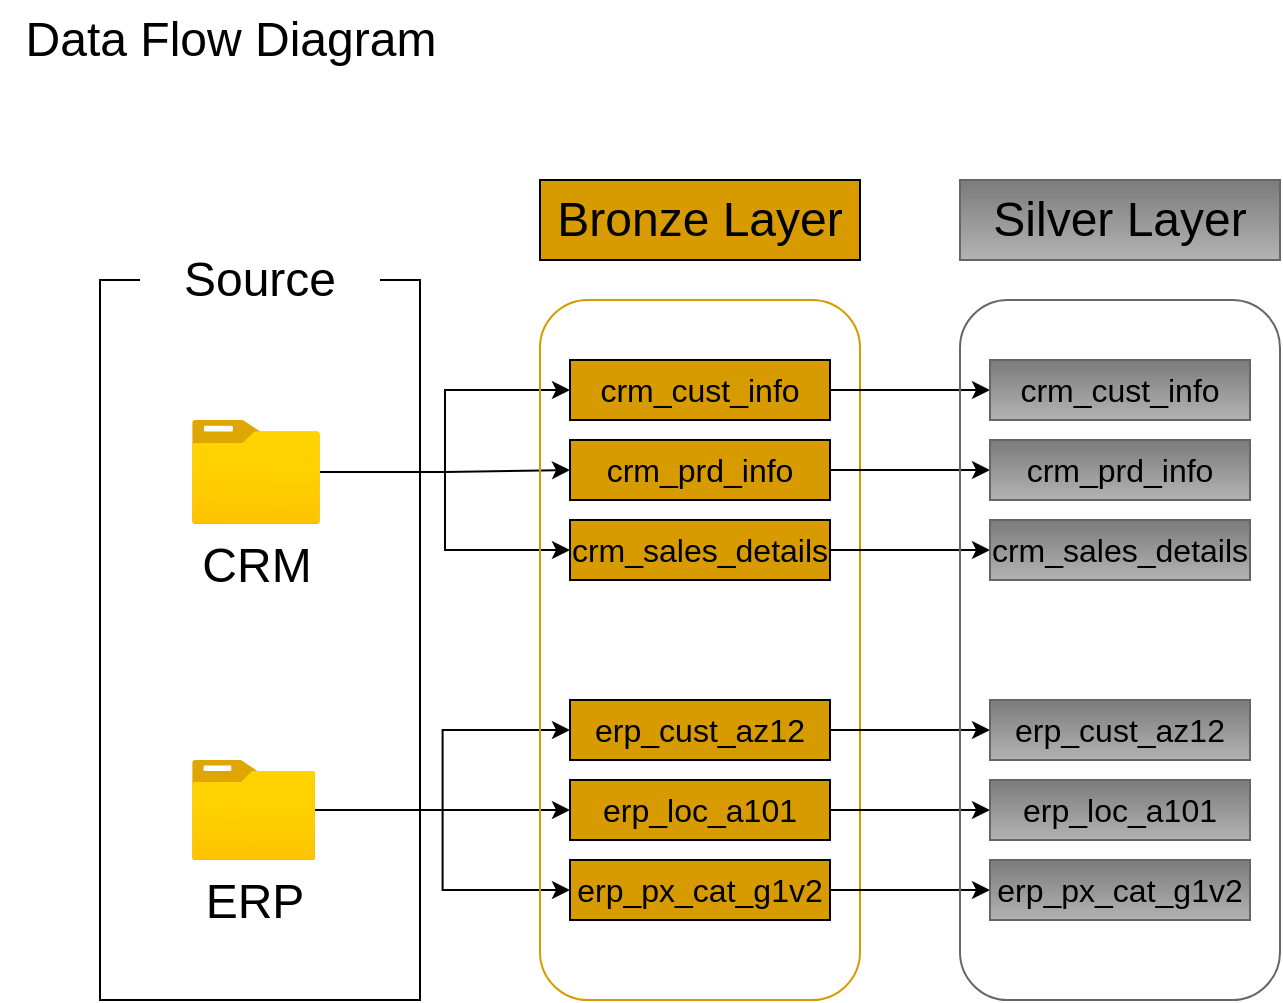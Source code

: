 <mxfile version="27.0.9">
  <diagram name="Page-1" id="p6S8d2LJfCZAT3pSfgUg">
    <mxGraphModel dx="1042" dy="626" grid="1" gridSize="10" guides="1" tooltips="1" connect="1" arrows="1" fold="1" page="1" pageScale="1" pageWidth="850" pageHeight="1100" math="0" shadow="0">
      <root>
        <mxCell id="0" />
        <mxCell id="1" parent="0" />
        <mxCell id="ArZ5RByDkAimdYd4TJhN-1" value="" style="rounded=0;whiteSpace=wrap;html=1;fillColor=none;" parent="1" vertex="1">
          <mxGeometry x="80" y="160" width="160" height="360" as="geometry" />
        </mxCell>
        <mxCell id="ArZ5RByDkAimdYd4TJhN-2" value="&lt;font style=&quot;font-size: 24px;&quot;&gt;Source&lt;/font&gt;" style="rounded=0;whiteSpace=wrap;html=1;strokeColor=none;" parent="1" vertex="1">
          <mxGeometry x="100" y="140" width="120" height="40" as="geometry" />
        </mxCell>
        <mxCell id="ArZ5RByDkAimdYd4TJhN-24" style="edgeStyle=orthogonalEdgeStyle;rounded=0;orthogonalLoop=1;jettySize=auto;html=1;entryX=0;entryY=0.5;entryDx=0;entryDy=0;" parent="1" source="ArZ5RByDkAimdYd4TJhN-4" target="ArZ5RByDkAimdYd4TJhN-12" edge="1">
          <mxGeometry relative="1" as="geometry" />
        </mxCell>
        <mxCell id="ArZ5RByDkAimdYd4TJhN-25" style="edgeStyle=orthogonalEdgeStyle;rounded=0;orthogonalLoop=1;jettySize=auto;html=1;entryX=0;entryY=0.5;entryDx=0;entryDy=0;" parent="1" source="ArZ5RByDkAimdYd4TJhN-4" target="ArZ5RByDkAimdYd4TJhN-18" edge="1">
          <mxGeometry relative="1" as="geometry" />
        </mxCell>
        <mxCell id="ArZ5RByDkAimdYd4TJhN-26" style="edgeStyle=orthogonalEdgeStyle;rounded=0;orthogonalLoop=1;jettySize=auto;html=1;entryX=0;entryY=0.5;entryDx=0;entryDy=0;" parent="1" source="ArZ5RByDkAimdYd4TJhN-4" target="ArZ5RByDkAimdYd4TJhN-19" edge="1">
          <mxGeometry relative="1" as="geometry" />
        </mxCell>
        <mxCell id="ArZ5RByDkAimdYd4TJhN-4" value="&lt;font style=&quot;font-size: 24px;&quot;&gt;CRM&lt;/font&gt;" style="image;aspect=fixed;html=1;points=[];align=center;fontSize=12;image=img/lib/azure2/general/Folder_Blank.svg;" parent="1" vertex="1">
          <mxGeometry x="126" y="230" width="64" height="51.94" as="geometry" />
        </mxCell>
        <mxCell id="ArZ5RByDkAimdYd4TJhN-27" style="edgeStyle=orthogonalEdgeStyle;rounded=0;orthogonalLoop=1;jettySize=auto;html=1;entryX=0;entryY=0.5;entryDx=0;entryDy=0;" parent="1" source="ArZ5RByDkAimdYd4TJhN-5" target="ArZ5RByDkAimdYd4TJhN-20" edge="1">
          <mxGeometry relative="1" as="geometry" />
        </mxCell>
        <mxCell id="ArZ5RByDkAimdYd4TJhN-28" style="edgeStyle=orthogonalEdgeStyle;rounded=0;orthogonalLoop=1;jettySize=auto;html=1;" parent="1" source="ArZ5RByDkAimdYd4TJhN-5" target="ArZ5RByDkAimdYd4TJhN-21" edge="1">
          <mxGeometry relative="1" as="geometry" />
        </mxCell>
        <mxCell id="ArZ5RByDkAimdYd4TJhN-29" style="edgeStyle=orthogonalEdgeStyle;rounded=0;orthogonalLoop=1;jettySize=auto;html=1;entryX=0;entryY=0.5;entryDx=0;entryDy=0;" parent="1" source="ArZ5RByDkAimdYd4TJhN-5" target="ArZ5RByDkAimdYd4TJhN-22" edge="1">
          <mxGeometry relative="1" as="geometry" />
        </mxCell>
        <mxCell id="ArZ5RByDkAimdYd4TJhN-5" value="&lt;font style=&quot;font-size: 24px;&quot;&gt;ERP&lt;/font&gt;" style="image;aspect=fixed;html=1;points=[];align=center;fontSize=12;image=img/lib/azure2/general/Folder_Blank.svg;" parent="1" vertex="1">
          <mxGeometry x="126" y="400" width="61.61" height="50" as="geometry" />
        </mxCell>
        <mxCell id="ArZ5RByDkAimdYd4TJhN-9" value="" style="rounded=1;whiteSpace=wrap;html=1;fillColor=none;strokeColor=#D79B00;" parent="1" vertex="1">
          <mxGeometry x="300" y="170" width="160" height="350" as="geometry" />
        </mxCell>
        <mxCell id="ArZ5RByDkAimdYd4TJhN-11" value="&lt;span style=&quot;font-size: 24px;&quot;&gt;Bronze Layer&lt;/span&gt;" style="rounded=0;whiteSpace=wrap;html=1;fillColor=#D79B00;" parent="1" vertex="1">
          <mxGeometry x="300" y="110" width="160" height="40" as="geometry" />
        </mxCell>
        <mxCell id="sdXDtNJpAzZ5GrNIGDsR-9" style="edgeStyle=orthogonalEdgeStyle;rounded=0;orthogonalLoop=1;jettySize=auto;html=1;entryX=0;entryY=0.5;entryDx=0;entryDy=0;" edge="1" parent="1" source="ArZ5RByDkAimdYd4TJhN-12" target="sdXDtNJpAzZ5GrNIGDsR-3">
          <mxGeometry relative="1" as="geometry" />
        </mxCell>
        <mxCell id="ArZ5RByDkAimdYd4TJhN-12" value="&lt;font style=&quot;font-size: 16px;&quot;&gt;crm_cust_info&lt;/font&gt;" style="rounded=0;whiteSpace=wrap;html=1;fillColor=#D79B00;" parent="1" vertex="1">
          <mxGeometry x="315" y="200" width="130" height="30" as="geometry" />
        </mxCell>
        <mxCell id="sdXDtNJpAzZ5GrNIGDsR-10" style="edgeStyle=orthogonalEdgeStyle;rounded=0;orthogonalLoop=1;jettySize=auto;html=1;entryX=0;entryY=0.5;entryDx=0;entryDy=0;" edge="1" parent="1" source="ArZ5RByDkAimdYd4TJhN-18" target="sdXDtNJpAzZ5GrNIGDsR-4">
          <mxGeometry relative="1" as="geometry" />
        </mxCell>
        <mxCell id="ArZ5RByDkAimdYd4TJhN-18" value="&lt;font style=&quot;font-size: 16px;&quot;&gt;crm_prd_info&lt;/font&gt;" style="rounded=0;whiteSpace=wrap;html=1;fillColor=#D79B00;" parent="1" vertex="1">
          <mxGeometry x="315" y="240" width="130" height="30" as="geometry" />
        </mxCell>
        <mxCell id="sdXDtNJpAzZ5GrNIGDsR-11" style="edgeStyle=orthogonalEdgeStyle;rounded=0;orthogonalLoop=1;jettySize=auto;html=1;entryX=0;entryY=0.5;entryDx=0;entryDy=0;" edge="1" parent="1" source="ArZ5RByDkAimdYd4TJhN-19" target="sdXDtNJpAzZ5GrNIGDsR-5">
          <mxGeometry relative="1" as="geometry" />
        </mxCell>
        <mxCell id="ArZ5RByDkAimdYd4TJhN-19" value="&lt;font style=&quot;font-size: 16px;&quot;&gt;crm_sales_details&lt;/font&gt;" style="rounded=0;whiteSpace=wrap;html=1;fillColor=#D79B00;" parent="1" vertex="1">
          <mxGeometry x="315" y="280" width="130" height="30" as="geometry" />
        </mxCell>
        <mxCell id="sdXDtNJpAzZ5GrNIGDsR-12" style="edgeStyle=orthogonalEdgeStyle;rounded=0;orthogonalLoop=1;jettySize=auto;html=1;" edge="1" parent="1" source="ArZ5RByDkAimdYd4TJhN-20" target="sdXDtNJpAzZ5GrNIGDsR-6">
          <mxGeometry relative="1" as="geometry" />
        </mxCell>
        <mxCell id="ArZ5RByDkAimdYd4TJhN-20" value="&lt;font style=&quot;font-size: 16px;&quot;&gt;erp_cust_az12&lt;/font&gt;" style="rounded=0;whiteSpace=wrap;html=1;fillColor=#D79B00;" parent="1" vertex="1">
          <mxGeometry x="315" y="370" width="130" height="30" as="geometry" />
        </mxCell>
        <mxCell id="sdXDtNJpAzZ5GrNIGDsR-13" style="edgeStyle=orthogonalEdgeStyle;rounded=0;orthogonalLoop=1;jettySize=auto;html=1;entryX=0;entryY=0.5;entryDx=0;entryDy=0;" edge="1" parent="1" source="ArZ5RByDkAimdYd4TJhN-21" target="sdXDtNJpAzZ5GrNIGDsR-7">
          <mxGeometry relative="1" as="geometry" />
        </mxCell>
        <mxCell id="ArZ5RByDkAimdYd4TJhN-21" value="&lt;font style=&quot;font-size: 16px;&quot;&gt;erp_loc_a101&lt;/font&gt;" style="rounded=0;whiteSpace=wrap;html=1;fillColor=#D79B00;" parent="1" vertex="1">
          <mxGeometry x="315" y="410" width="130" height="30" as="geometry" />
        </mxCell>
        <mxCell id="sdXDtNJpAzZ5GrNIGDsR-14" style="edgeStyle=orthogonalEdgeStyle;rounded=0;orthogonalLoop=1;jettySize=auto;html=1;entryX=0;entryY=0.5;entryDx=0;entryDy=0;" edge="1" parent="1" source="ArZ5RByDkAimdYd4TJhN-22" target="sdXDtNJpAzZ5GrNIGDsR-8">
          <mxGeometry relative="1" as="geometry" />
        </mxCell>
        <mxCell id="ArZ5RByDkAimdYd4TJhN-22" value="&lt;font style=&quot;font-size: 16px;&quot;&gt;erp_px_cat_g1v2&lt;/font&gt;" style="rounded=0;whiteSpace=wrap;html=1;fillColor=#D79B00;" parent="1" vertex="1">
          <mxGeometry x="315" y="450" width="130" height="30" as="geometry" />
        </mxCell>
        <mxCell id="ArZ5RByDkAimdYd4TJhN-30" value="&lt;font style=&quot;font-size: 24px;&quot;&gt;Data Flow Diagram&lt;/font&gt;" style="text;html=1;align=center;verticalAlign=middle;resizable=0;points=[];autosize=1;strokeColor=none;fillColor=none;" parent="1" vertex="1">
          <mxGeometry x="30" y="20" width="230" height="40" as="geometry" />
        </mxCell>
        <mxCell id="sdXDtNJpAzZ5GrNIGDsR-1" value="" style="rounded=1;whiteSpace=wrap;html=1;fillColor=none;strokeColor=#666666;gradientColor=#b3b3b3;" vertex="1" parent="1">
          <mxGeometry x="510" y="170" width="160" height="350" as="geometry" />
        </mxCell>
        <mxCell id="sdXDtNJpAzZ5GrNIGDsR-2" value="&lt;span style=&quot;font-size: 24px;&quot;&gt;Silver Layer&lt;/span&gt;" style="rounded=0;whiteSpace=wrap;html=1;fillColor=#7B7B7B;gradientColor=#b3b3b3;strokeColor=#666666;" vertex="1" parent="1">
          <mxGeometry x="510" y="110" width="160" height="40" as="geometry" />
        </mxCell>
        <mxCell id="sdXDtNJpAzZ5GrNIGDsR-3" value="&lt;font style=&quot;font-size: 16px;&quot;&gt;crm_cust_info&lt;/font&gt;" style="rounded=0;whiteSpace=wrap;html=1;fillColor=#7B7B7B;gradientColor=#b3b3b3;strokeColor=#666666;" vertex="1" parent="1">
          <mxGeometry x="525" y="200" width="130" height="30" as="geometry" />
        </mxCell>
        <mxCell id="sdXDtNJpAzZ5GrNIGDsR-4" value="&lt;font style=&quot;font-size: 16px;&quot;&gt;crm_prd_info&lt;/font&gt;" style="rounded=0;whiteSpace=wrap;html=1;fillColor=#7B7B7B;gradientColor=#b3b3b3;strokeColor=#666666;" vertex="1" parent="1">
          <mxGeometry x="525" y="240" width="130" height="30" as="geometry" />
        </mxCell>
        <mxCell id="sdXDtNJpAzZ5GrNIGDsR-5" value="&lt;font style=&quot;font-size: 16px;&quot;&gt;crm_sales_details&lt;/font&gt;" style="rounded=0;whiteSpace=wrap;html=1;fillColor=#7B7B7B;gradientColor=#b3b3b3;strokeColor=#666666;" vertex="1" parent="1">
          <mxGeometry x="525" y="280" width="130" height="30" as="geometry" />
        </mxCell>
        <mxCell id="sdXDtNJpAzZ5GrNIGDsR-6" value="&lt;font style=&quot;font-size: 16px;&quot;&gt;erp_cust_az12&lt;/font&gt;" style="rounded=0;whiteSpace=wrap;html=1;fillColor=#7B7B7B;gradientColor=#b3b3b3;strokeColor=#666666;" vertex="1" parent="1">
          <mxGeometry x="525" y="370" width="130" height="30" as="geometry" />
        </mxCell>
        <mxCell id="sdXDtNJpAzZ5GrNIGDsR-7" value="&lt;font style=&quot;font-size: 16px;&quot;&gt;erp_loc_a101&lt;/font&gt;" style="rounded=0;whiteSpace=wrap;html=1;fillColor=#7B7B7B;gradientColor=#b3b3b3;strokeColor=#666666;" vertex="1" parent="1">
          <mxGeometry x="525" y="410" width="130" height="30" as="geometry" />
        </mxCell>
        <mxCell id="sdXDtNJpAzZ5GrNIGDsR-8" value="&lt;font style=&quot;font-size: 16px;&quot;&gt;erp_px_cat_g1v2&lt;/font&gt;" style="rounded=0;whiteSpace=wrap;html=1;fillColor=#7B7B7B;gradientColor=#b3b3b3;strokeColor=#666666;" vertex="1" parent="1">
          <mxGeometry x="525" y="450" width="130" height="30" as="geometry" />
        </mxCell>
      </root>
    </mxGraphModel>
  </diagram>
</mxfile>
